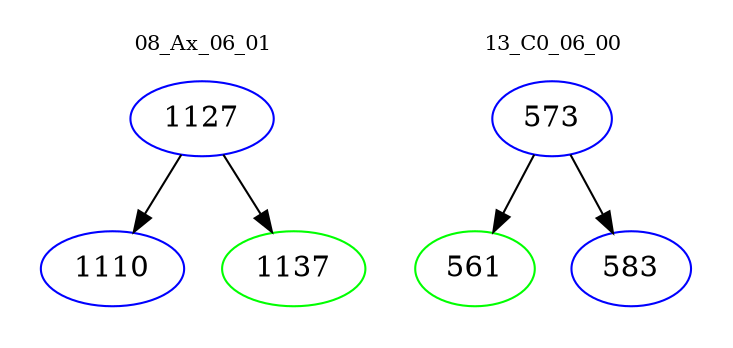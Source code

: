 digraph{
subgraph cluster_0 {
color = white
label = "08_Ax_06_01";
fontsize=10;
T0_1127 [label="1127", color="blue"]
T0_1127 -> T0_1110 [color="black"]
T0_1110 [label="1110", color="blue"]
T0_1127 -> T0_1137 [color="black"]
T0_1137 [label="1137", color="green"]
}
subgraph cluster_1 {
color = white
label = "13_C0_06_00";
fontsize=10;
T1_573 [label="573", color="blue"]
T1_573 -> T1_561 [color="black"]
T1_561 [label="561", color="green"]
T1_573 -> T1_583 [color="black"]
T1_583 [label="583", color="blue"]
}
}
